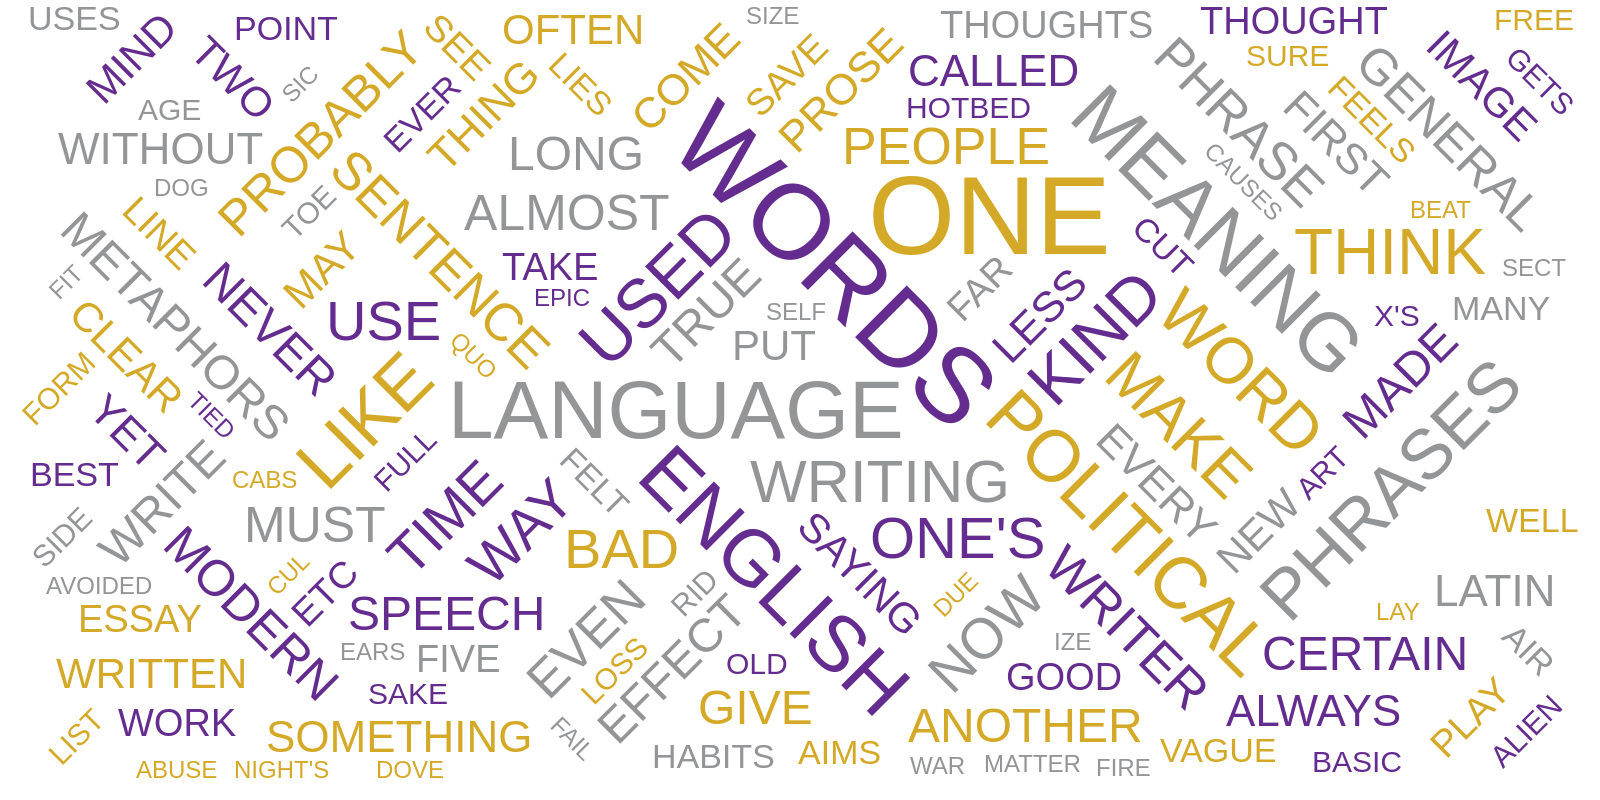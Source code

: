 {
  "$schema": "https://vega.github.io/schema/vega/v5.json",
  "description": "A word cloud visualization of Orwell's 'Politics and The English Language'.",
  "width": 800,
  "height": 400,
  "padding": 0,
  "data": [
    {
      "name": "table",
      "values": [
        "Most people who bother with the matter at all would admit that the English language is in a bad way, but it is generally assumed that we cannot by conscious action do anything about it. Our civilization is decadent and our language — so the argument runs — must inevitably share in the general collapse. It follows that any struggle against the abuse of language is a sentimental archaism, like preferring candles to electric light or hansom cabs to aeroplanes. Underneath this lies the half-conscious belief that language is a natural growth and not an instrument which we shape for our own purposes. Now, it is clear that the decline of a language must ultimately have political and economic causes: it is not due simply to the bad influence of this or that individual writer. But an effect can become a cause, reinforcing the original cause and producing the same effect in an intensified form, and so on indefinitely. A man may take to drink because he feels himself to be a failure, and then fail all the more completely because he drinks. It is rather the same thing that is happening to the English language. It becomes ugly and inaccurate because our thoughts are foolish, but the slovenliness of our language makes it easier for us to have foolish thoughts. The point is that the process is reversible. Modern English, especially written English, is full of bad habits which spread by imitation and which can be avoided if one is willing to take the necessary trouble. If one gets rid of these habits one can think more clearly, and to think clearly is a necessary first step toward political regeneration: so that the fight against bad English is not frivolous and is not the exclusive concern of professional writers. I will come back to this presently, and I hope that by that time the meaning of what I have said here will have become clearer. Meanwhile, here are five specimens of the English language as it is now habitually written. These five passages have not been picked out because they are especially bad — I could have quoted far worse if I had chosen — but because they illustrate various of the mental vices from which we now suffer. They are a little below the average, but are fairly representative examples. I number them so that I can refer back to them when necessary:    1. I am not, indeed, sure whether it is not true to say that the Milton who once seemed not unlike a seventeenth-century Shelley had not become, out of an experience ever more bitter in each year, more alien [sic] to the founder of that Jesuit sect which nothing could induce him to tolerate.     Professor Harold Laski (Essay in Freedom of Expression)     2. Above all, we cannot play ducks and drakes with a native battery of idioms which prescribes egregious collocations of vocables as the Basic put up with for tolerate, or put at a loss for bewilder.     Professor Lancelot Hogben (Interglossia)    3. On the one side we have the free personality: by definition it is not neurotic, for it has neither conflict nor dream. Its desires, such as they are, are transparent, for they are just what institutional approval keeps in the forefront of consciousness; another institutional pattern would alter their number and intensity; there is little in them that is natural, irreducible, or culturally dangerous. But on the other side, the social bond itself is nothing but the mutual reflection of these self-secure integrities. Recall the definition of love. Is not this the very picture of a small academic? Where is there a place in this hall of mirrors for either personality or fraternity?     Essay on psychology in Politics (New York)    4. All the ‘best people’ from the gentlemen's clubs, and all the frantic fascist captains, united in common hatred of Socialism and bestial horror at the rising tide of the mass revolutionary movement, have turned to acts of provocation, to foul incendiarism, to medieval legends of poisoned wells, to legalize their own destruction of proletarian organizations, and rouse the agitated petty-bourgeoise to chauvinistic fervor on behalf of the fight against the revolutionary way out of the crisis.     Communist pamphlet     5. If a new spirit is to be infused into this old country, there is one thorny and contentious reform which must be tackled, and that is the humanization and galvanization of the B.B.C. Timidity here will bespeak canker and atrophy of the soul. The heart of Britain may be sound and of strong beat, for instance, but the British lion's roar at present is like that of Bottom in Shakespeare's A Midsummer Night's Dream — as gentle as any sucking dove. A virile new Britain cannot continue indefinitely to be traduced in the eyes or rather ears, of the world by the effete languors of Langham Place, brazenly masquerading as ‘standard English’. When the Voice of Britain is heard at nine o'clock, better far and infinitely less ludicrous to hear aitches honestly dropped than the present priggish, inflated, inhibited, school-ma'amish arch braying of blameless bashful mewing maidens!    Letter in Tribune Each of these passages has faults of its own, but, quite apart from avoidable ugliness, two qualities are common to all of them. The first is staleness of imagery; the other is lack of precision. The writer either has a meaning and cannot express it, or he inadvertently says something else, or he is almost indifferent as to whether his words mean anything or not. This mixture of vagueness and sheer incompetence is the most marked characteristic of modern English prose, and especially of any kind of political writing. As soon as certain topics are raised, the concrete melts into the abstract and no one seems able to think of turns of speech that are not hackneyed: prose consists less and less of words chosen for the sake of their meaning, and more and more of phrases tacked together like the sections of a prefabricated hen-house. I list below, with notes and examples, various of the tricks by means of which the work of prose-construction is habitually dodged. DYING METAPHORS. A newly invented metaphor assists thought by evoking a visual image, while on the other hand a metaphor which is technically ‘dead’ (e. g. iron resolution) has in effect reverted to being an ordinary word and can generally be used without loss of vividness. But in between these two classes there is a huge dump of worn-out metaphors which have lost all evocative power and are merely used because they save people the trouble of inventing phrases for themselves. Examples are: Ring the changes on, take up the cudgel for, toe the line, ride roughshod over, stand shoulder to shoulder with, play into the hands of, no axe to grind, grist to the mill, fishing in troubled waters, on the order of the day, Achilles’ heel, swan song, hotbed. Many of these are used without knowledge of their meaning (what is a ‘rift’, for instance?), and incompatible metaphors are frequently mixed, a sure sign that the writer is not interested in what he is saying. Some metaphors now current have been twisted out of their original meaning without those who use them even being aware of the fact. For example, toe the line is sometimes written as tow the line. Another example is the hammer and the anvil, now always used with the implication that the anvil gets the worst of it. In real life it is always the anvil that breaks the hammer, never the other way about: a writer who stopped to think what he was saying would avoid perverting the original phrase.  OPERATORS OR VERBAL FALSE LIMBS. These save the trouble of picking out appropriate verbs and nouns, and at the same time pad each sentence with extra syllables which give it an appearance of symmetry. Characteristic phrases are render inoperative, militate against, make contact with, be subjected to, give rise to, give grounds for, have the effect of, play a leading part (role) in, make itself felt, take effect, exhibit a tendency to, serve the purpose of, etc., etc. The keynote is the elimination of simple verbs. Instead of being a single word, such as break, stop, spoil, mend, kill, a verb becomes a phrase, made up of a noun or adjective tacked on to some general-purpose verb such as prove, serve, form, play, render. In addition, the passive voice is wherever possible used in preference to the active, and noun constructions are used instead of gerunds (by examination of instead of by examining). The range of verbs is further cut down by means of the -ize and de- formations, and the banal statements are given an appearance of profundity by means of the not un- formation. Simple conjunctions and prepositions are replaced by such phrases as with respect to, having regard to, the fact that, by dint of, in view of, in the interests of, on the hypothesis that; and the ends of sentences are saved by anticlimax by such resounding commonplaces as greatly to be desired, cannot be left out of account, a development to be expected in the near future, deserving of serious consideration, brought to a satisfactory conclusion, and so on and so forth.PRETENTIOUS DICTION. Words like phenomenon, element, individual (as noun), objective, categorical, effective, virtual, basic, primary, promote, constitute, exhibit, exploit, utilize, eliminate, liquidate, are used to dress up a simple statement and give an air of scientific impartiality to biased judgements. Adjectives like epoch-making, epic, historic, unforgettable, triumphant, age-old, inevitable, inexorable, veritable, are used to dignify the sordid process of international politics, while writing that aims at glorifying war usually takes on an archaic colour, its characteristic words being: realm, throne, chariot, mailed fist, trident, sword, shield, buckler, banner, jackboot, clarion. Foreign words and expressions such as cul de sac, ancien regime, deus ex machina, mutatis mutandis, status quo, gleichschaltung, weltanschauung, are used to give an air of culture and elegance. Except for the useful abbreviations i. e., e. g. and etc., there is no real need for any of the hundreds of foreign phrases now current in the English language. Bad writers, and especially scientific, political, and sociological writers, are nearly always haunted by the notion that Latin or Greek words are grander than Saxon ones, and unnecessary words like expedite, ameliorate, predict, extraneous, deracinated, clandestine, subaqueous, and hundreds of others constantly gain ground from their Anglo-Saxon numbers(1). The jargon peculiar to Marxist writing (hyena, hangman, cannibal, petty bourgeois, these gentry, lackey, flunkey, mad dog, White Guard, etc.) consists largely of words translated from Russian, German, or French; but the normal way of coining a new word is to use Latin or Greek root with the appropriate affix and, where necessary, the size formation. It is often easier to make up words of this kind (deregionalize, impermissible, extramarital, non-fragmentary and so forth) than to think up the English words that will cover one's meaning. The result, in general, is an increase in slovenliness and vagueness.MEANINGLESS WORDS. In certain kinds of writing, particularly in art criticism and literary criticism, it is normal to come across long passages which are almost completely lacking in meaning(2). Words like romantic, plastic, values, human, dead, sentimental, natural, vitality, as used in art criticism, are strictly meaningless, in the sense that they not only do not point to any discoverable object, but are hardly ever expected to do so by the reader. When one critic writes, ‘The outstanding feature of Mr. X's work is its living quality’, while another writes, ‘The immediately striking thing about Mr. X's work is its peculiar deadness’, the reader accepts this as a simple difference opinion. If words like black and white were involved, instead of the jargon words dead and living, he would see at once that language was being used in an improper way. Many political words are similarly abused. The word Fascism has now no meaning except in so far as it signifies ‘something not desirable’. The words democracy, socialism, freedom, patriotic, realistic, justice have each of them several different meanings which cannot be reconciled with one another. In the case of a word like democracy, not only is there no agreed definition, but the attempt to make one is resisted from all sides. It is almost universally felt that when we call a country democratic we are praising it: consequently the defenders of every kind of regime claim that it is a democracy, and fear that they might have to stop using that word if it were tied down to any one meaning. Words of this kind are often used in a consciously dishonest way. That is, the person who uses them has his own private definition, but allows his hearer to think he means something quite different. Statements like Marshal Petain was a true patriot, The Soviet press is the freest in the world, The Catholic Church is opposed to persecution, are almost always made with intent to deceive. Other words used in variable meanings, in most cases more or less dishonestly, are: class, totalitarian, science, progressive, reactionary, bourgeois, equality.Now that I have made this catalogue of swindles and perversions, let me give another example of the kind of writing that they lead to. This time it must of its nature be an imaginary one. I am going to translate a passage of good English into modern English of the worst sort. Here is a well-known verse from Ecclesiastes:   I returned and saw under the sun, that the race is not to the swift, nor the battle to the strong, neither yet bread to the wise, nor yet riches to men of understanding, nor yet favour to men of skill; but time and chance happeneth to them all.Here it is in modern English:    Objective considerations of contemporary phenomena compel the conclusion that success or failure in competitive activities exhibits no tendency to be commensurate with innate capacity, but that a considerable element of the unpredictable must invariably be taken into account.This is a parody, but not a very gross one. Exhibit (3) above, for instance, contains several patches of the same kind of English. It will be seen that I have not made a full translation. The beginning and ending of the sentence follow the original meaning fairly closely, but in the middle the concrete illustrations — race, battle, bread — dissolve into the vague phrases ‘success or failure in competitive activities’. This had to be so, because no modern writer of the kind I am discussing — no one capable of using phrases like ‘objective considerations of contemporary phenomena’ — would ever tabulate his thoughts in that precise and detailed way. The whole tendency of modern prose is away from concreteness. Now analyze these two sentences a little more closely. The first contains forty-nine words but only sixty syllables, and all its words are those of everyday life. The second contains thirty-eight words of ninety syllables: eighteen of those words are from Latin roots, and one from Greek. The first sentence contains six vivid images, and only one phrase (‘time and chance’) that could be called vague. The second contains not a single fresh, arresting phrase, and in spite of its ninety syllables it gives only a shortened version of the meaning contained in the first. Yet without a doubt it is the second kind of sentence that is gaining ground in modern English. I do not want to exaggerate. This kind of writing is not yet universal, and outcrops of simplicity will occur here and there in the worst-written page. Still, if you or I were told to write a few lines on the uncertainty of human fortunes, we should probably come much nearer to my imaginary sentence than to the one from Ecclesiastes.As I have tried to show, modern writing at its worst does not consist in picking out words for the sake of their meaning and inventing images in order to make the meaning clearer. It consists in gumming together long strips of words which have already been set in order by someone else, and making the results presentable by sheer humbug. The attraction of this way of writing is that it is easy. It is easier — even quicker, once you have the habit — to say In my opinion it is not an unjustifiable assumption that than to say I think. If you use ready-made phrases, you not only don't have to hunt about for the words; you also don't have to bother with the rhythms of your sentences since these phrases are generally so arranged as to be more or less euphonious. When you are composing in a hurry — when you are dictating to a stenographer, for instance, or making a public speech — it is natural to fall into a pretentious, Latinized style. Tags like a consideration which we should do well to bear in mind or a conclusion to which all of us would readily assent will save many a sentence from coming down with a bump. By using stale metaphors, similes, and idioms, you save much mental effort, at the cost of leaving your meaning vague, not only for your reader but for yourself. This is the significance of mixed metaphors. The sole aim of a metaphor is to call up a visual image. When these images clash — as in The Fascist octopus has sung its swan song, the jackboot is thrown into the melting pot — it can be taken as certain that the writer is not seeing a mental image of the objects he is naming; in other words he is not really thinking. Look again at the examples I gave at the beginning of this essay. Professor Laski (1) uses five negatives in fifty three words. One of these is superfluous, making nonsense of the whole passage, and in addition there is the slip — alien for akin — making further nonsense, and several avoidable pieces of clumsiness which increase the general vagueness. Professor Hogben (2) plays ducks and drakes with a battery which is able to write prescriptions, and, while disapproving of the everyday phrase put up with, is unwilling to look egregious up in the dictionary and see what it means; (3), if one takes an uncharitable attitude towards it, is simply meaningless: probably one could work out its intended meaning by reading the whole of the article in which it occurs. In (4), the writer knows more or less what he wants to say, but an accumulation of stale phrases chokes him like tea leaves blocking a sink. In (5), words and meaning have almost parted company. People who write in this manner usually have a general emotional meaning — they dislike one thing and want to express solidarity with another — but they are not interested in the detail of what they are saying. A scrupulous writer, in every sentence that he writes, will ask himself at least four questions, thus: What am I trying to say? What words will express it? What image or idiom will make it clearer? Is this image fresh enough to have an effect? And he will probably ask himself two more: Could I put it more shortly? Have I said anything that is avoidably ugly? But you are not obliged to go to all this trouble. You can shirk it by simply throwing your mind open and letting the ready-made phrases come crowding in. The will construct your sentences for you — even think your thoughts for you, to a certain extent — and at need they will perform the important service of partially concealing your meaning even from yourself. It is at this point that the special connection between politics and the debasement of language becomes clear.In our time it is broadly true that political writing is bad writing. Where it is not true, it will generally be found that the writer is some kind of rebel, expressing his private opinions and not a ‘party line’. Orthodoxy, of whatever colour, seems to demand a lifeless, imitative style. The political dialects to be found in pamphlets, leading articles, manifestos, White papers and the speeches of undersecretaries do, of course, vary from party to party, but they are all alike in that one almost never finds in them a fresh, vivid, homemade turn of speech. When one watches some tired hack on the platform mechanically repeating the familiar phrases — bestial, atrocities, iron heel, bloodstained tyranny, free peoples of the world, stand shoulder to shoulder — one often has a curious feeling that one is not watching a live human being but some kind of dummy: a feeling which suddenly becomes stronger at moments when the light catches the speaker's spectacles and turns them into blank discs which seem to have no eyes behind them. And this is not altogether fanciful. A speaker who uses that kind of phraseology has gone some distance toward turning himself into a machine. The appropriate noises are coming out of his larynx, but his brain is not involved, as it would be if he were choosing his words for himself. If the speech he is making is one that he is accustomed to make over and over again, he may be almost unconscious of what he is saying, as one is when one utters the responses in church. And this reduced state of consciousness, if not indispensable, is at any rate favourable to political conformity.In our time, political speech and writing are largely the defence of the indefensible. Things like the continuance of British rule in India, the Russian purges and deportations, the dropping of the atom bombs on Japan, can indeed be defended, but only by arguments which are too brutal for most people to face, and which do not square with the professed aims of the political parties. Thus political language has to consist largely of euphemism, question-begging and sheer cloudy vagueness. Defenceless villages are bombarded from the air, the inhabitants driven out into the countryside, the cattle machine-gunned, the huts set on fire with incendiary bullets: this is called pacification. Millions of peasants are robbed of their farms and sent trudging along the roads with no more than they can carry: this is called transfer of population or rectification of frontiers. People are imprisoned for years without trial, or shot in the back of the neck or sent to die of scurvy in Arctic lumber camps: this is called elimination of unreliable elements. Such phraseology is needed if one wants to name things without calling up mental pictures of them. Consider for instance some comfortable English professor defending Russian totalitarianism. He cannot say outright, ‘I believe in killing off your opponents when you can get good results by doing so’. Probably, therefore, he will say something like this:    ‘While freely conceding that the Soviet regime exhibits certain features which the humanitarian may be inclined to deplore, we must, I think, agree that a certain curtailment of the right to political opposition is an unavoidable concomitant of transitional periods, and that the rigors which the Russian people have been called upon to undergo have been amply justified in the sphere of concrete achievement.’The inflated style itself is a kind of euphemism. A mass of Latin words falls upon the facts like soft snow, blurring the outline and covering up all the details. The great enemy of clear language is insincerity. When there is a gap between one's real and one's declared aims, one turns as it were instinctively to long words and exhausted idioms, like a cuttlefish spurting out ink. In our age there is no such thing as ‘keeping out of politics’. All issues are political issues, and politics itself is a mass of lies, evasions, folly, hatred, and schizophrenia. When the general atmosphere is bad, language must suffer. I should expect to find — this is a guess which I have not sufficient knowledge to verify — that the German, Russian and Italian languages have all deteriorated in the last ten or fifteen years, as a result of dictatorship.But if thought corrupts language, language can also corrupt thought. A bad usage can spread by tradition and imitation even among people who should and do know better. The debased language that I have been discussing is in some ways very convenient. Phrases like a not unjustifiable assumption, leaves much to be desired, would serve no good purpose, a consideration which we should do well to bear in mind, are a continuous temptation, a packet of aspirins always at one's elbow. Look back through this essay, and for certain you will find that I have again and again committed the very faults I am protesting against. By this morning's post I have received a pamphlet dealing with conditions in Germany. The author tells me that he ‘felt impelled’ to write it. I open it at random, and here is almost the first sentence I see: ‘[The Allies] have an opportunity not only of achieving a radical transformation of Germany's social and political structure in such a way as to avoid a nationalistic reaction in Germany itself, but at the same time of laying the foundations of a co-operative and unified Europe.’ You see, he ‘feels impelled’ to write — feels, presumably, that he has something new to say — and yet his words, like cavalry horses answering the bugle, group themselves automatically into the familiar dreary pattern. This invasion of one's mind by ready-made phrases (lay the foundations, achieve a radical transformation) can only be prevented if one is constantly on guard against them, and every such phrase anaesthetizes a portion of one's brain.I said earlier that the decadence of our language is probably curable. Those who deny this would argue, if they produced an argument at all, that language merely reflects existing social conditions, and that we cannot influence its development by any direct tinkering with words and constructions. So far as the general tone or spirit of a language goes, this may be true, but it is not true in detail. Silly words and expressions have often disappeared, not through any evolutionary process but owing to the conscious action of a minority. Two recent examples were explore every avenue and leave no stone unturned, which were killed by the jeers of a few journalists. There is a long list of flyblown metaphors which could similarly be got rid of if enough people would interest themselves in the job; and it should also be possible to laugh the not un- formation out of existence(3), to reduce the amount of Latin and Greek in the average sentence, to drive out foreign phrases and strayed scientific words, and, in general, to make pretentiousness unfashionable. But all these are minor points. The defence of the English language implies more than this, and perhaps it is best to start by saying what it does not imply.To begin with it has nothing to do with archaism, with the salvaging of obsolete words and turns of speech, or with the setting up of a ‘standard English’ which must never be departed from. On the contrary, it is especially concerned with the scrapping of every word or idiom which has outworn its usefulness. It has nothing to do with correct grammar and syntax, which are of no importance so long as one makes one's meaning clear, or with the avoidance of Americanisms, or with having what is called a ‘good prose style’. On the other hand, it is not concerned with fake simplicity and the attempt to make written English colloquial. Nor does it even imply in every case preferring the Saxon word to the Latin one, though it does imply using the fewest and shortest words that will cover one's meaning. What is above all needed is to let the meaning choose the word, and not the other way around. In prose, the worst thing one can do with words is surrender to them. When you think of a concrete object, you think wordlessly, and then, if you want to describe the thing you have been visualising you probably hunt about until you find the exact words that seem to fit it. When you think of something abstract you are more inclined to use words from the start, and unless you make a conscious effort to prevent it, the existing dialect will come rushing in and do the job for you, at the expense of blurring or even changing your meaning. Probably it is better to put off using words as long as possible and get one's meaning as clear as one can through pictures and sensations. Afterward one can choose — not simply accept — the phrases that will best cover the meaning, and then switch round and decide what impressions one's words are likely to make on another person. This last effort of the mind cuts out all stale or mixed images, all prefabricated phrases, needless repetitions, and humbug and vagueness generally. But one can often be in doubt about the effect of a word or a phrase, and one needs rules that one can rely on when instinct fails. I think the following rules will cover most cases:    Never use a metaphor, simile, or other figure of speech which you are used to seeing in print.   Never use a long word where a short one will do.    If it is possible to cut a word out, always cut it out.   Never use the passive where you can use the active.    Never use a foreign phrase, a scientific word, or a jargon word if you can think of an everyday English equivalent.    Break any of these rules sooner than say anything outright barbarous.These rules sound elementary, and so they are, but they demand a deep change of attitude in anyone who has grown used to writing in the style now fashionable. One could keep all of them and still write bad English, but one could not write the kind of stuff that I quoted in those five specimens at the beginning of this article.I have not here been considering the literary use of language, but merely language as an instrument for expressing and not for concealing or preventing thought. Stuart Chase and others have come near to claiming that all abstract words are meaningless, and have used this as a pretext for advocating a kind of political quietism. Since you don't know what Fascism is, how can you struggle against Fascism? One need not swallow such absurdities as this, but one ought to recognise that the present political chaos is connected with the decay of language, and that one can probably bring about some improvement by starting at the verbal end. If you simplify your English, you are freed from the worst follies of orthodoxy. You cannot speak any of the necessary dialects, and when you make a stupid remark its stupidity will be obvious, even to yourself. Political language — and with variations this is true of all political parties, from Conservatives to Anarchists — is designed to make lies sound truthful and murder respectable, and to give an appearance of solidity to pure wind. One cannot change this all in a moment, but one can at least change one's own habits, and from time to time one can even, if one jeers loudly enough, send some worn-out and useless phrase — some jackboot, Achilles’ heel, hotbed, melting pot, acid test, veritable inferno, or other lump of verbal refuse — into the dustbin where it belongs."
      ],
      "transform": [
        {
          "type": "countpattern",
          "field": "data",
          "case": "upper",
          "pattern": "[\\w']{3,}",
          "stopwords": "(i|me|my|myself|we|us|our|ours|ourselves|you|your|yours|yourself|yourselves|he|him|his|himself|she|her|hers|herself|it|its|itself|they|them|their|theirs|themselves|what|which|who|whom|whose|this|that|these|those|am|is|are|was|were|be|been|being|have|has|had|having|do|does|did|doing|will|would|should|can|could|ought|i'm|you're|he's|she's|it's|we're|they're|i've|you've|we've|they've|i'd|you'd|he'd|she'd|we'd|they'd|i'll|you'll|he'll|she'll|we'll|they'll|isn't|aren't|wasn't|weren't|hasn't|haven't|hadn't|doesn't|don't|didn't|won't|wouldn't|shan't|shouldn't|can't|cannot|couldn't|mustn't|let's|that's|who's|what's|here's|there's|when's|where's|why's|how's|a|an|the|and|but|if|or|because|as|until|while|of|at|by|for|with|about|against|between|into|through|during|before|after|above|below|to|from|up|upon|down|in|out|on|off|over|under|again|further|then|once|here|there|when|where|why|how|all|any|both|each|few|more|most|other|some|such|no|nor|not|only|own|same|so|than|too|very|say|says|said|shall)"
        },
        {
          "type": "formula",
          "as": "angle",
          "expr": "[-45, 0, 45][~~(random() * 3)]"
        },
        {
          "type": "formula",
          "as": "weight",
          "expr": "if(datum.text=='VEGA', 600, 300)"
        }
      ]
    }
  ],
  "scales": [
    {
      "name": "color",
      "type": "ordinal",
      "domain": {"data": "table", "field": "text"},
      "range": ["#d5a928", "#652c90", "#939597"]
    }
  ],
  "marks": [
    {
      "type": "text",
      "from": {"data": "table"},
      "encode": {
        "enter": {
          "text": {"field": "text"},
          "align": {"value": "center"},
          "baseline": {"value": "alphabetic"},
          "fill": {"scale": "color", "field": "text"}
        },
        "update": {"fillOpacity": {"value": 1}},
        "hover": {"fillOpacity": {"value": 0.5}}
      },
      "transform": [
        {
          "type": "wordcloud",
          "size": [800, 400],
          "text": {"field": "text"},
          "rotate": {"field": "datum.angle"},
          "font": "Helvetica Neue, Arial",
          "fontSize": {"field": "datum.count"},
          "fontWeight": {"field": "datum.weight"},
          "fontSizeRange": [12, 56],
          "padding": 2
        }
      ]
    }
  ],
  "config": {}
}